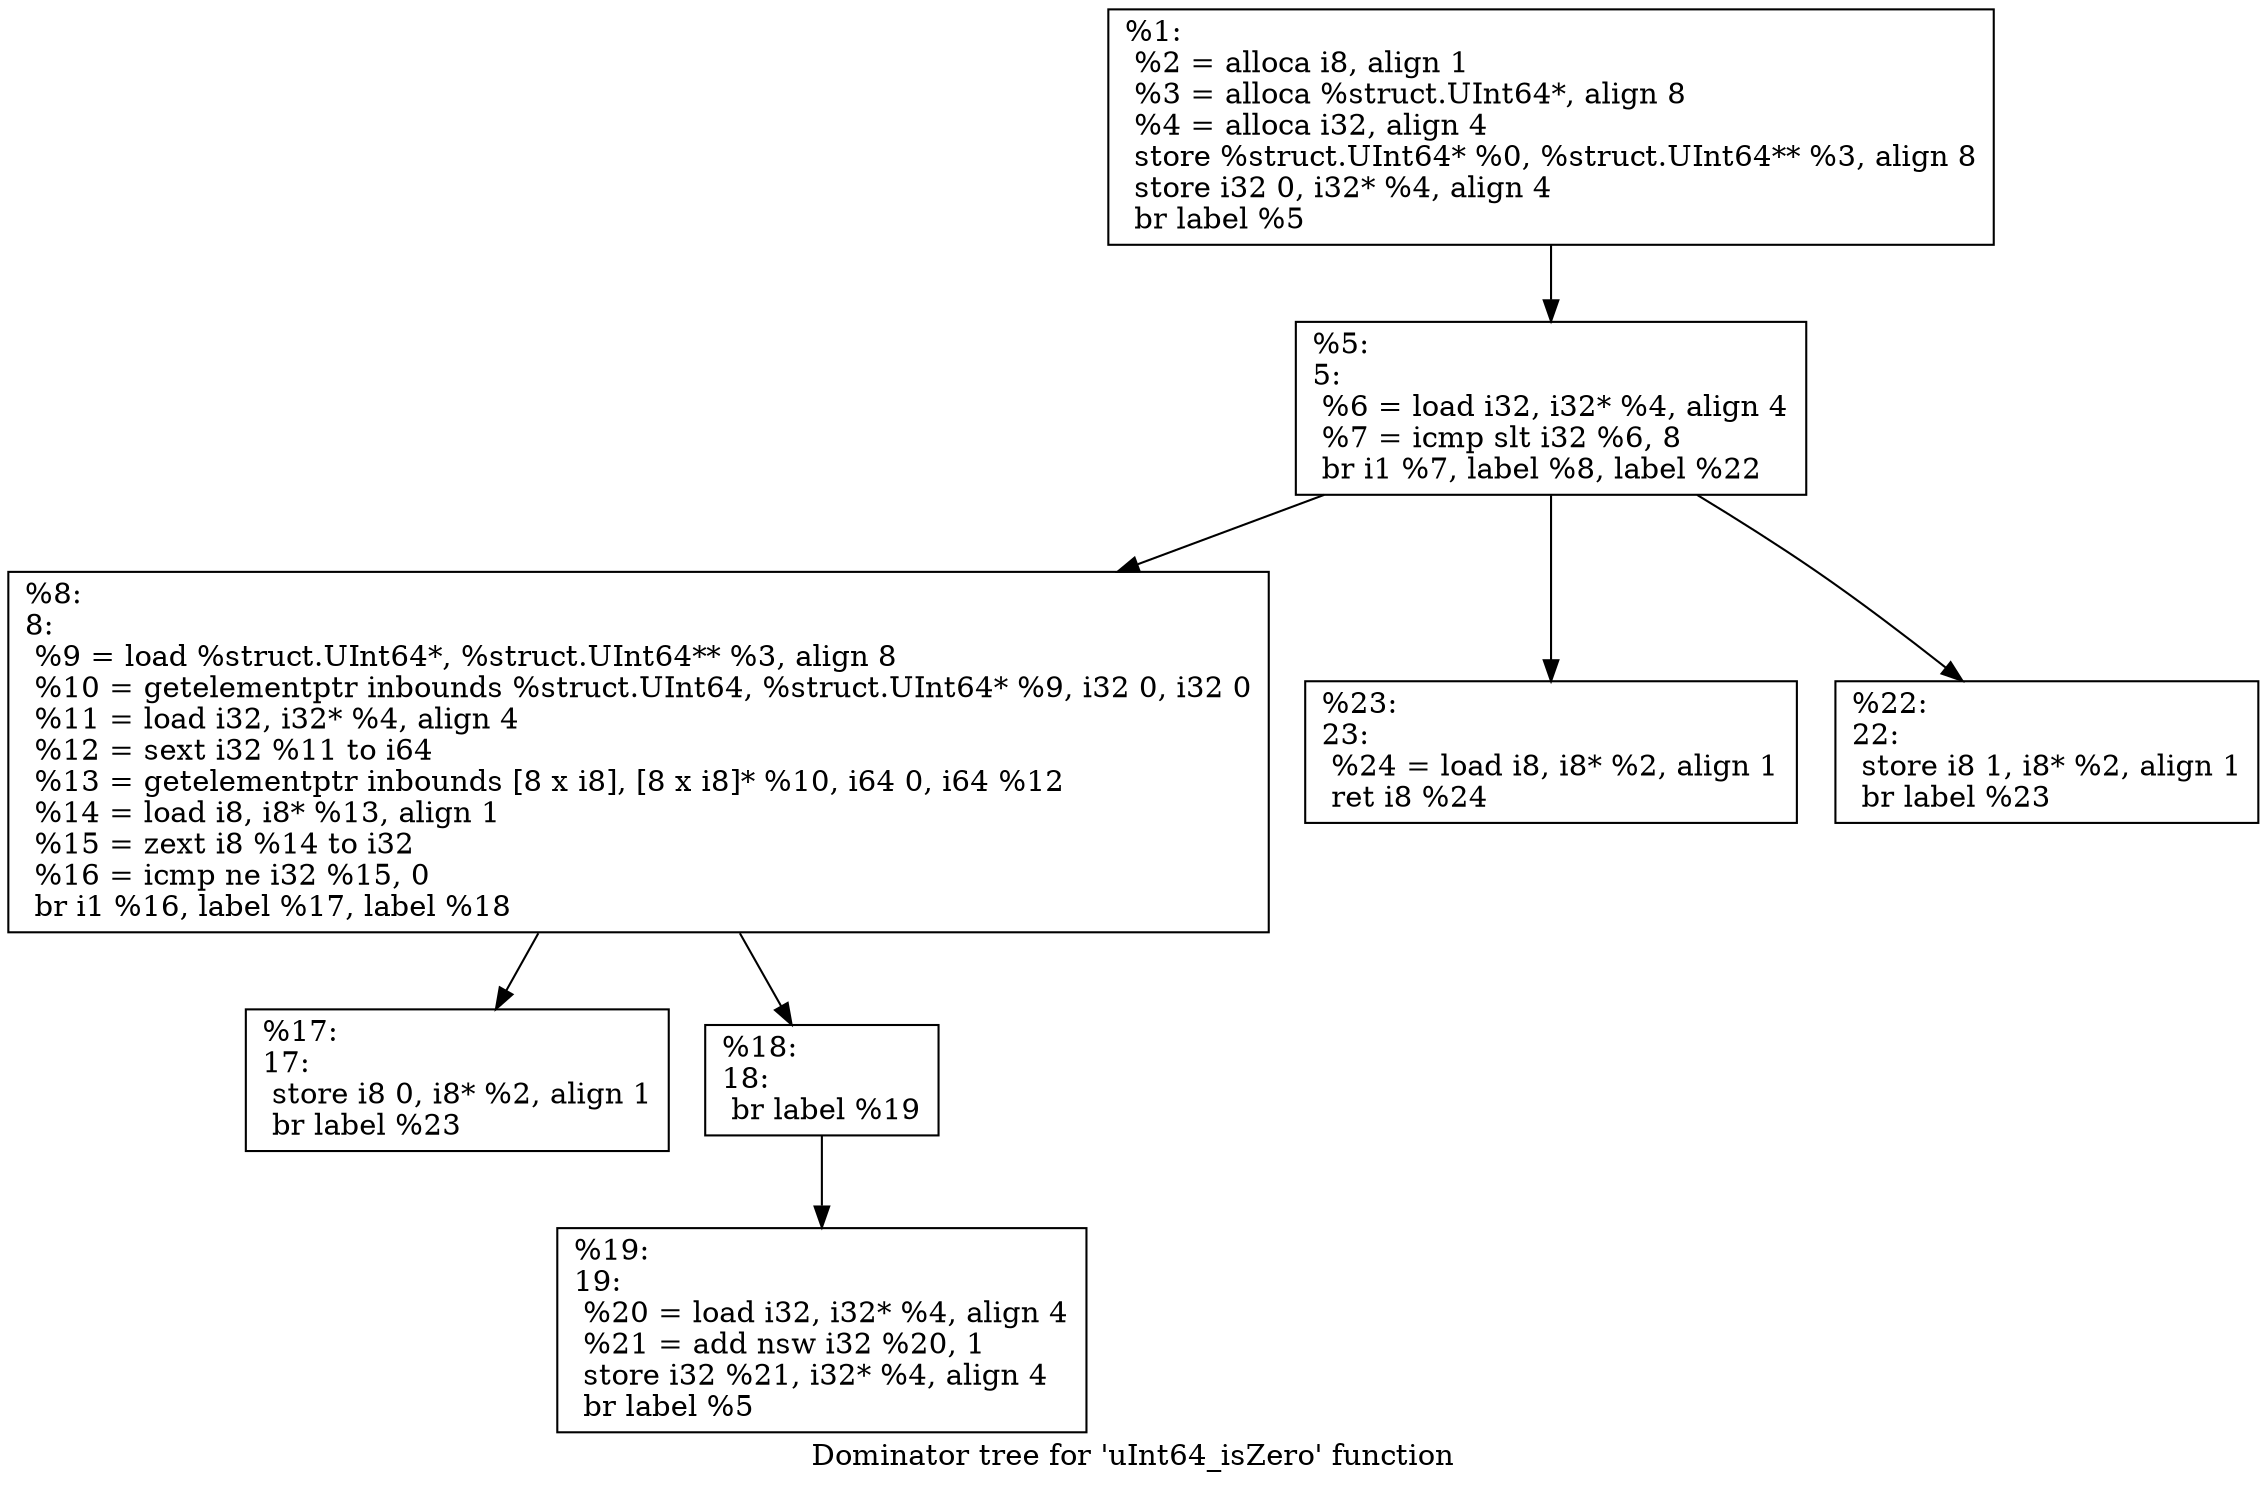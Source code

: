 digraph "Dominator tree for 'uInt64_isZero' function" {
	label="Dominator tree for 'uInt64_isZero' function";

	Node0xdaf430 [shape=record,label="{%1:\l  %2 = alloca i8, align 1\l  %3 = alloca %struct.UInt64*, align 8\l  %4 = alloca i32, align 4\l  store %struct.UInt64* %0, %struct.UInt64** %3, align 8\l  store i32 0, i32* %4, align 4\l  br label %5\l}"];
	Node0xdaf430 -> Node0x9e33e0;
	Node0x9e33e0 [shape=record,label="{%5:\l5:                                                \l  %6 = load i32, i32* %4, align 4\l  %7 = icmp slt i32 %6, 8\l  br i1 %7, label %8, label %22\l}"];
	Node0x9e33e0 -> Node0xadd790;
	Node0x9e33e0 -> Node0xc1a9d0;
	Node0x9e33e0 -> Node0xd73430;
	Node0xadd790 [shape=record,label="{%8:\l8:                                                \l  %9 = load %struct.UInt64*, %struct.UInt64** %3, align 8\l  %10 = getelementptr inbounds %struct.UInt64, %struct.UInt64* %9, i32 0, i32 0\l  %11 = load i32, i32* %4, align 4\l  %12 = sext i32 %11 to i64\l  %13 = getelementptr inbounds [8 x i8], [8 x i8]* %10, i64 0, i64 %12\l  %14 = load i8, i8* %13, align 1\l  %15 = zext i8 %14 to i32\l  %16 = icmp ne i32 %15, 0\l  br i1 %16, label %17, label %18\l}"];
	Node0xadd790 -> Node0xc1fed0;
	Node0xadd790 -> Node0xc2b7d0;
	Node0xc1fed0 [shape=record,label="{%17:\l17:                                               \l  store i8 0, i8* %2, align 1\l  br label %23\l}"];
	Node0xc2b7d0 [shape=record,label="{%18:\l18:                                               \l  br label %19\l}"];
	Node0xc2b7d0 -> Node0xd51b60;
	Node0xd51b60 [shape=record,label="{%19:\l19:                                               \l  %20 = load i32, i32* %4, align 4\l  %21 = add nsw i32 %20, 1\l  store i32 %21, i32* %4, align 4\l  br label %5\l}"];
	Node0xc1a9d0 [shape=record,label="{%23:\l23:                                               \l  %24 = load i8, i8* %2, align 1\l  ret i8 %24\l}"];
	Node0xd73430 [shape=record,label="{%22:\l22:                                               \l  store i8 1, i8* %2, align 1\l  br label %23\l}"];
}
